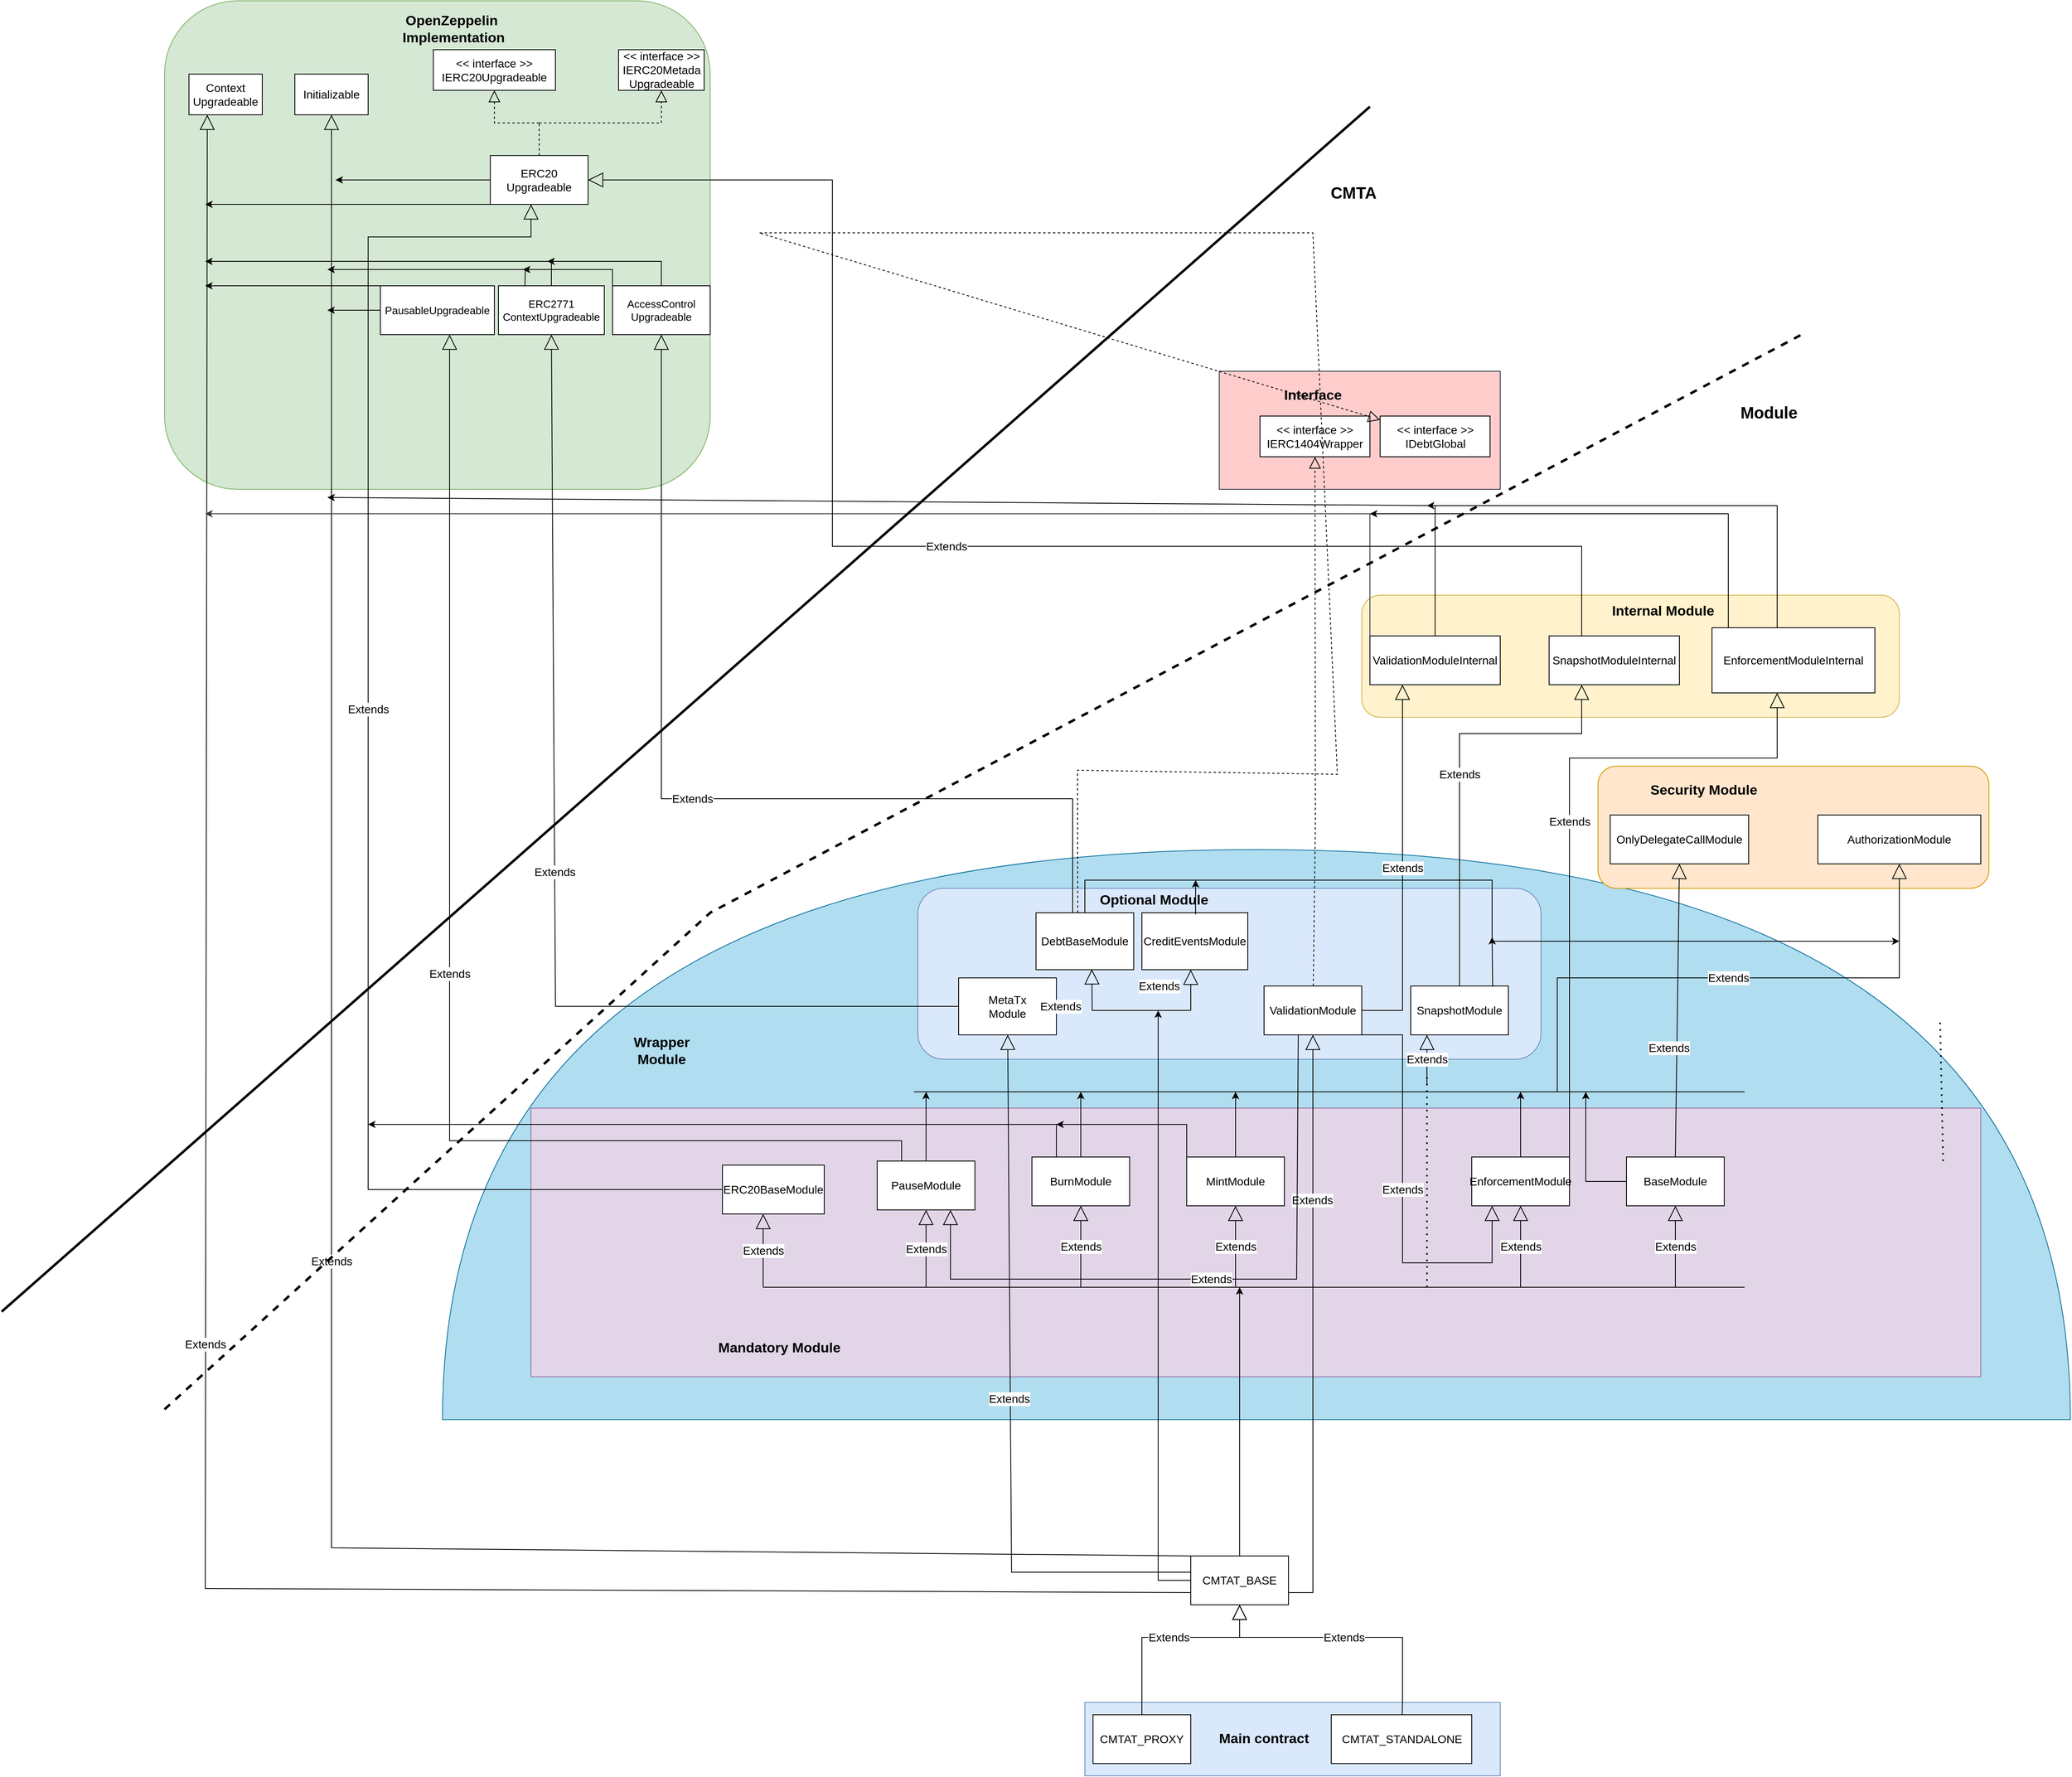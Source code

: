 <mxfile version="20.6.2" type="device"><diagram id="oAjNNHCSHPXbBcMJOCez" name="Architecture"><mxGraphModel dx="2031" dy="1513" grid="1" gridSize="10" guides="1" tooltips="1" connect="1" arrows="1" fold="1" page="1" pageScale="1" pageWidth="1100" pageHeight="850" background="#FFFFFF" math="0" shadow="0"><root><mxCell id="0"/><mxCell id="1" parent="0"/><mxCell id="ZY6H9djLRfXlNV0i17z7-17" value="" style="rounded=0;whiteSpace=wrap;html=1;fillColor=#ffcccc;strokeColor=#36393d;fontSize=14;" parent="1" vertex="1"><mxGeometry x="795" y="25" width="345" height="145" as="geometry"/></mxCell><mxCell id="ZY6H9djLRfXlNV0i17z7-16" value="" style="shape=or;whiteSpace=wrap;html=1;rotation=-90;fillColor=#b1ddf0;strokeColor=#10739e;fontSize=14;" parent="1" vertex="1"><mxGeometry x="490.63" y="-36.87" width="700" height="1998.75" as="geometry"/></mxCell><mxCell id="ZY6H9djLRfXlNV0i17z7-10" value="" style="rounded=1;whiteSpace=wrap;html=1;fillColor=#dae8fc;strokeColor=#6c8ebf;fontSize=14;" parent="1" vertex="1"><mxGeometry x="425" y="660" width="765" height="210" as="geometry"/></mxCell><mxCell id="jnr7dqyDoXrpv24DwmiY-5" value="" style="rounded=1;whiteSpace=wrap;html=1;fillColor=#ffe6cc;strokeColor=#d79b00;fontSize=14;" parent="1" vertex="1"><mxGeometry x="1260" y="510" width="480" height="150" as="geometry"/></mxCell><mxCell id="K3fvaay8qHjt6Y1vxrPP-103" value="" style="rounded=0;whiteSpace=wrap;html=1;fillColor=#e1d5e7;strokeColor=#9673a6;fontSize=14;" parent="1" vertex="1"><mxGeometry x="-50" y="930" width="1780" height="330" as="geometry"/></mxCell><mxCell id="K3fvaay8qHjt6Y1vxrPP-90" value="" style="rounded=0;whiteSpace=wrap;html=1;fillColor=#dae8fc;strokeColor=#6c8ebf;fontSize=14;" parent="1" vertex="1"><mxGeometry x="630" y="1660" width="510" height="90" as="geometry"/></mxCell><mxCell id="K3fvaay8qHjt6Y1vxrPP-56" value="" style="rounded=1;whiteSpace=wrap;html=1;fillColor=#fff2cc;strokeColor=#d6b656;fontSize=14;" parent="1" vertex="1"><mxGeometry x="970" y="300" width="660" height="150" as="geometry"/></mxCell><mxCell id="K3fvaay8qHjt6Y1vxrPP-1" value="" style="rounded=1;whiteSpace=wrap;html=1;fillColor=#d5e8d4;strokeColor=#82b366;fontSize=14;" parent="1" vertex="1"><mxGeometry x="-500" y="-430" width="670" height="600" as="geometry"/></mxCell><mxCell id="K3fvaay8qHjt6Y1vxrPP-2" value="Context&lt;br style=&quot;font-size: 14px;&quot;&gt;Upgradeable" style="rounded=0;whiteSpace=wrap;html=1;fontSize=14;" parent="1" vertex="1"><mxGeometry x="-470" y="-340" width="90" height="50" as="geometry"/></mxCell><mxCell id="K3fvaay8qHjt6Y1vxrPP-5" value="&amp;lt;&amp;lt; interface &amp;gt;&amp;gt;&lt;br style=&quot;font-size: 14px;&quot;&gt;IERC20Upgradeable" style="rounded=0;whiteSpace=wrap;html=1;fontSize=14;" parent="1" vertex="1"><mxGeometry x="-170" y="-370" width="150" height="50" as="geometry"/></mxCell><mxCell id="K3fvaay8qHjt6Y1vxrPP-6" value="&amp;lt;&amp;lt; interface &amp;gt;&amp;gt;&lt;br style=&quot;font-size: 14px;&quot;&gt;IERC20Metada&lt;br style=&quot;font-size: 14px;&quot;&gt;Upgradeable" style="rounded=0;whiteSpace=wrap;html=1;fontSize=14;" parent="1" vertex="1"><mxGeometry x="57.5" y="-370" width="105" height="50" as="geometry"/></mxCell><mxCell id="K3fvaay8qHjt6Y1vxrPP-7" value="ERC20&lt;br style=&quot;font-size: 14px;&quot;&gt;Upgradeable" style="rounded=0;whiteSpace=wrap;html=1;fontSize=14;" parent="1" vertex="1"><mxGeometry x="-100" y="-240" width="120" height="60" as="geometry"/></mxCell><mxCell id="K3fvaay8qHjt6Y1vxrPP-9" value="ERC2771&lt;br style=&quot;font-size: 13px;&quot;&gt;ContextUpgradeable" style="rounded=0;whiteSpace=wrap;html=1;fontSize=13;" parent="1" vertex="1"><mxGeometry x="-90" y="-80" width="130" height="60" as="geometry"/></mxCell><mxCell id="K3fvaay8qHjt6Y1vxrPP-10" value="AccessControl&lt;br style=&quot;font-size: 13px;&quot;&gt;Upgradeable" style="rounded=0;whiteSpace=wrap;html=1;fontSize=13;" parent="1" vertex="1"><mxGeometry x="50" y="-80" width="120" height="60" as="geometry"/></mxCell><mxCell id="K3fvaay8qHjt6Y1vxrPP-11" value="PausableUpgradeable" style="rounded=0;whiteSpace=wrap;html=1;fontSize=13;" parent="1" vertex="1"><mxGeometry x="-235" y="-80" width="140" height="60" as="geometry"/></mxCell><mxCell id="K3fvaay8qHjt6Y1vxrPP-12" value="PauseModule" style="rounded=0;whiteSpace=wrap;html=1;fontSize=14;" parent="1" vertex="1"><mxGeometry x="375" y="995" width="120" height="60" as="geometry"/></mxCell><mxCell id="K3fvaay8qHjt6Y1vxrPP-13" value="MetaTx&lt;br style=&quot;font-size: 14px;&quot;&gt;Module" style="rounded=0;whiteSpace=wrap;html=1;fontSize=14;" parent="1" vertex="1"><mxGeometry x="475" y="770" width="120" height="70" as="geometry"/></mxCell><mxCell id="K3fvaay8qHjt6Y1vxrPP-14" value="AuthorizationModule" style="rounded=0;whiteSpace=wrap;html=1;fontSize=14;" parent="1" vertex="1"><mxGeometry x="1530" y="570" width="200" height="60" as="geometry"/></mxCell><mxCell id="K3fvaay8qHjt6Y1vxrPP-15" value="MintModule" style="rounded=0;whiteSpace=wrap;html=1;fontSize=14;" parent="1" vertex="1"><mxGeometry x="755" y="990" width="120" height="60" as="geometry"/></mxCell><mxCell id="K3fvaay8qHjt6Y1vxrPP-16" value="BurnModule" style="rounded=0;whiteSpace=wrap;html=1;fontSize=14;" parent="1" vertex="1"><mxGeometry x="565" y="990" width="120" height="60" as="geometry"/></mxCell><mxCell id="K3fvaay8qHjt6Y1vxrPP-19" value="EnforcementModuleInternal" style="rounded=0;whiteSpace=wrap;html=1;fontSize=14;" parent="1" vertex="1"><mxGeometry x="1400" y="340" width="200" height="80" as="geometry"/></mxCell><mxCell id="K3fvaay8qHjt6Y1vxrPP-20" value="ValidationModuleInternal" style="rounded=0;whiteSpace=wrap;html=1;fontSize=14;" parent="1" vertex="1"><mxGeometry x="980" y="350" width="160" height="60" as="geometry"/></mxCell><mxCell id="K3fvaay8qHjt6Y1vxrPP-21" value="BaseModule" style="rounded=0;whiteSpace=wrap;html=1;fontSize=14;" parent="1" vertex="1"><mxGeometry x="1295" y="990" width="120" height="60" as="geometry"/></mxCell><mxCell id="K3fvaay8qHjt6Y1vxrPP-22" value="Extends" style="endArrow=block;endSize=16;endFill=0;html=1;rounded=0;entryX=0.5;entryY=1;entryDx=0;entryDy=0;exitX=0.5;exitY=0;exitDx=0;exitDy=0;fontSize=14;" parent="1" target="K3fvaay8qHjt6Y1vxrPP-10" edge="1"><mxGeometry width="160" relative="1" as="geometry"><mxPoint x="615" y="690" as="sourcePoint"/><mxPoint x="330" y="420" as="targetPoint"/><Array as="points"><mxPoint x="615" y="550"/><mxPoint x="110" y="550"/></Array></mxGeometry></mxCell><mxCell id="K3fvaay8qHjt6Y1vxrPP-33" value="CMTAT_BASE" style="rounded=0;whiteSpace=wrap;html=1;fontSize=14;" parent="1" vertex="1"><mxGeometry x="760" y="1480" width="120" height="60" as="geometry"/></mxCell><mxCell id="K3fvaay8qHjt6Y1vxrPP-37" value="SnapshotModuleInternal" style="rounded=0;whiteSpace=wrap;html=1;fontSize=14;" parent="1" vertex="1"><mxGeometry x="1200" y="350" width="160" height="60" as="geometry"/></mxCell><mxCell id="K3fvaay8qHjt6Y1vxrPP-42" value="ValidationModule" style="rounded=0;whiteSpace=wrap;html=1;fontSize=14;" parent="1" vertex="1"><mxGeometry x="850" y="780" width="120" height="60" as="geometry"/></mxCell><mxCell id="K3fvaay8qHjt6Y1vxrPP-44" value="EnforcementModule" style="rounded=0;whiteSpace=wrap;html=1;fontSize=14;" parent="1" vertex="1"><mxGeometry x="1105" y="990" width="120" height="60" as="geometry"/></mxCell><mxCell id="K3fvaay8qHjt6Y1vxrPP-49" value="SnapshotModule" style="rounded=0;whiteSpace=wrap;html=1;fontSize=14;" parent="1" vertex="1"><mxGeometry x="1030" y="780" width="120" height="60" as="geometry"/></mxCell><mxCell id="K3fvaay8qHjt6Y1vxrPP-53" value="&lt;b style=&quot;font-size: 17px;&quot;&gt;OpenZeppelin&amp;nbsp;&lt;br style=&quot;font-size: 17px;&quot;&gt;Implementation&lt;/b&gt;" style="text;html=1;strokeColor=none;fillColor=none;align=center;verticalAlign=middle;whiteSpace=wrap;rounded=0;fontSize=17;" parent="1" vertex="1"><mxGeometry x="-330" y="-410" width="370" height="30" as="geometry"/></mxCell><mxCell id="K3fvaay8qHjt6Y1vxrPP-57" value="&lt;b style=&quot;font-size: 17px;&quot;&gt;Internal Module&lt;/b&gt;" style="text;html=1;strokeColor=none;fillColor=none;align=center;verticalAlign=middle;whiteSpace=wrap;rounded=0;fontSize=17;" parent="1" vertex="1"><mxGeometry x="1260" y="305" width="160" height="30" as="geometry"/></mxCell><mxCell id="K3fvaay8qHjt6Y1vxrPP-66" style="edgeStyle=orthogonalEdgeStyle;rounded=0;orthogonalLoop=1;jettySize=auto;html=1;exitX=0.5;exitY=1;exitDx=0;exitDy=0;fontSize=14;" parent="1" edge="1"><mxGeometry relative="1" as="geometry"><mxPoint x="565" y="860" as="sourcePoint"/><mxPoint x="565" y="860" as="targetPoint"/></mxGeometry></mxCell><mxCell id="K3fvaay8qHjt6Y1vxrPP-99" value="Initializable" style="rounded=0;whiteSpace=wrap;html=1;fontSize=14;" parent="1" vertex="1"><mxGeometry x="-340" y="-340" width="90" height="50" as="geometry"/></mxCell><mxCell id="K3fvaay8qHjt6Y1vxrPP-105" value="Wrapper &lt;br style=&quot;font-size: 17px;&quot;&gt;Module" style="text;strokeColor=none;fillColor=none;html=1;fontSize=17;fontStyle=1;verticalAlign=middle;align=center;" parent="1" vertex="1"><mxGeometry x="40" y="840" width="140" height="40" as="geometry"/></mxCell><mxCell id="K3fvaay8qHjt6Y1vxrPP-108" value="Extends" style="endArrow=block;endSize=16;endFill=0;html=1;rounded=0;exitX=0;exitY=0.75;exitDx=0;exitDy=0;entryX=0.25;entryY=1;entryDx=0;entryDy=0;fontSize=14;" parent="1" source="K3fvaay8qHjt6Y1vxrPP-33" target="K3fvaay8qHjt6Y1vxrPP-2" edge="1"><mxGeometry width="160" relative="1" as="geometry"><mxPoint x="740" y="1520" as="sourcePoint"/><mxPoint x="-440" y="-270" as="targetPoint"/><Array as="points"><mxPoint x="-450" y="1520"/></Array></mxGeometry></mxCell><mxCell id="K3fvaay8qHjt6Y1vxrPP-109" value="Extends" style="endArrow=block;endSize=16;endFill=0;html=1;rounded=0;entryX=0.5;entryY=1;entryDx=0;entryDy=0;exitX=0;exitY=0;exitDx=0;exitDy=0;fontSize=14;" parent="1" source="K3fvaay8qHjt6Y1vxrPP-33" target="K3fvaay8qHjt6Y1vxrPP-99" edge="1"><mxGeometry width="160" relative="1" as="geometry"><mxPoint x="670" y="1330" as="sourcePoint"/><mxPoint x="-130" y="170" as="targetPoint"/><Array as="points"><mxPoint x="-295" y="1470"/></Array></mxGeometry></mxCell><mxCell id="K3fvaay8qHjt6Y1vxrPP-114" value="" style="endArrow=classic;html=1;rounded=0;fontSize=14;" parent="1" edge="1"><mxGeometry width="50" height="50" relative="1" as="geometry"><mxPoint x="1480" y="340" as="sourcePoint"/><mxPoint x="1050" y="190" as="targetPoint"/><Array as="points"><mxPoint x="1480" y="190"/></Array></mxGeometry></mxCell><mxCell id="K3fvaay8qHjt6Y1vxrPP-119" value="" style="endArrow=classic;html=1;rounded=0;fontSize=14;exitX=0.5;exitY=0;exitDx=0;exitDy=0;" parent="1" source="K3fvaay8qHjt6Y1vxrPP-20" edge="1"><mxGeometry width="50" height="50" relative="1" as="geometry"><mxPoint x="640" y="180" as="sourcePoint"/><mxPoint x="-300" y="180" as="targetPoint"/><Array as="points"><mxPoint x="1060" y="190"/></Array></mxGeometry></mxCell><mxCell id="K3fvaay8qHjt6Y1vxrPP-121" value="&amp;lt;&amp;lt; interface &amp;gt;&amp;gt;&lt;br style=&quot;font-size: 14px;&quot;&gt;IERC1404Wrapper" style="rounded=0;whiteSpace=wrap;html=1;fontSize=14;" parent="1" vertex="1"><mxGeometry x="845" y="80" width="135" height="50" as="geometry"/></mxCell><mxCell id="K3fvaay8qHjt6Y1vxrPP-127" value="" style="endArrow=none;dashed=1;html=1;rounded=0;fontSize=14;exitX=0.5;exitY=0;exitDx=0;exitDy=0;" parent="1" source="K3fvaay8qHjt6Y1vxrPP-7" edge="1"><mxGeometry width="50" height="50" relative="1" as="geometry"><mxPoint x="40" y="-210" as="sourcePoint"/><mxPoint x="-40" y="-280" as="targetPoint"/><Array as="points"/></mxGeometry></mxCell><mxCell id="K3fvaay8qHjt6Y1vxrPP-128" value="" style="endArrow=block;dashed=1;endFill=0;endSize=12;html=1;rounded=0;fontSize=14;entryX=0.5;entryY=1;entryDx=0;entryDy=0;" parent="1" target="K3fvaay8qHjt6Y1vxrPP-6" edge="1"><mxGeometry width="160" relative="1" as="geometry"><mxPoint x="-40" y="-280" as="sourcePoint"/><mxPoint x="170" y="-260" as="targetPoint"/><Array as="points"><mxPoint x="110" y="-280"/></Array></mxGeometry></mxCell><mxCell id="K3fvaay8qHjt6Y1vxrPP-129" value="" style="endArrow=block;dashed=1;endFill=0;endSize=12;html=1;rounded=0;fontSize=14;entryX=0.5;entryY=1;entryDx=0;entryDy=0;" parent="1" target="K3fvaay8qHjt6Y1vxrPP-5" edge="1"><mxGeometry width="160" relative="1" as="geometry"><mxPoint x="-40" y="-280" as="sourcePoint"/><mxPoint x="-100" y="-310" as="targetPoint"/><Array as="points"><mxPoint x="-95" y="-280"/></Array></mxGeometry></mxCell><mxCell id="K3fvaay8qHjt6Y1vxrPP-130" value="" style="endArrow=block;dashed=1;endFill=0;endSize=12;html=1;rounded=0;fontSize=14;startArrow=none;entryX=0.5;entryY=1;entryDx=0;entryDy=0;" parent="1" source="K3fvaay8qHjt6Y1vxrPP-42" target="K3fvaay8qHjt6Y1vxrPP-121" edge="1"><mxGeometry width="160" relative="1" as="geometry"><mxPoint x="1730.613" y="167.823" as="sourcePoint"/><mxPoint x="1720" y="730" as="targetPoint"/><Array as="points"><mxPoint x="913" y="580"/></Array></mxGeometry></mxCell><mxCell id="K3fvaay8qHjt6Y1vxrPP-131" value="" style="endArrow=classic;html=1;rounded=0;fontSize=14;exitX=0;exitY=0;exitDx=0;exitDy=0;fillColor=#eeeeee;strokeColor=#36393d;" parent="1" source="K3fvaay8qHjt6Y1vxrPP-20" edge="1"><mxGeometry width="50" height="50" relative="1" as="geometry"><mxPoint x="1070" y="360" as="sourcePoint"/><mxPoint x="-450" y="200" as="targetPoint"/><Array as="points"><mxPoint x="980" y="200"/></Array></mxGeometry></mxCell><mxCell id="K3fvaay8qHjt6Y1vxrPP-133" value="" style="endArrow=classic;html=1;rounded=0;fontSize=14;" parent="1" edge="1"><mxGeometry width="50" height="50" relative="1" as="geometry"><mxPoint x="1420" y="340" as="sourcePoint"/><mxPoint x="980" y="200" as="targetPoint"/><Array as="points"><mxPoint x="1420" y="280"/><mxPoint x="1420" y="200"/></Array></mxGeometry></mxCell><mxCell id="jnr7dqyDoXrpv24DwmiY-1" value="ERC20BaseModule" style="rounded=0;whiteSpace=wrap;html=1;fontSize=14;" parent="1" vertex="1"><mxGeometry x="185" y="1000" width="125" height="60" as="geometry"/></mxCell><mxCell id="jnr7dqyDoXrpv24DwmiY-6" value="&lt;b style=&quot;font-size: 17px;&quot;&gt;Security Module&lt;/b&gt;" style="text;html=1;strokeColor=none;fillColor=none;align=center;verticalAlign=middle;whiteSpace=wrap;rounded=0;fontSize=17;" parent="1" vertex="1"><mxGeometry x="1310" y="525" width="160" height="30" as="geometry"/></mxCell><mxCell id="jnr7dqyDoXrpv24DwmiY-7" value="OnlyDelegateCallModule" style="rounded=0;whiteSpace=wrap;html=1;fontSize=14;" parent="1" vertex="1"><mxGeometry x="1275" y="570" width="170" height="60" as="geometry"/></mxCell><mxCell id="F2aemvWkmD0VyTByi4Y_-4" value="Extends" style="endArrow=block;endSize=16;endFill=0;html=1;rounded=0;fontSize=14;" parent="1" edge="1"><mxGeometry width="160" relative="1" as="geometry"><mxPoint x="235" y="1150" as="sourcePoint"/><mxPoint x="235" y="1060" as="targetPoint"/><Array as="points"/></mxGeometry></mxCell><mxCell id="F2aemvWkmD0VyTByi4Y_-5" value="Extends" style="endArrow=block;endSize=16;endFill=0;html=1;rounded=0;entryX=0.5;entryY=1;entryDx=0;entryDy=0;fontSize=14;" parent="1" target="K3fvaay8qHjt6Y1vxrPP-12" edge="1"><mxGeometry width="160" relative="1" as="geometry"><mxPoint x="435" y="1150" as="sourcePoint"/><mxPoint x="245" y="1070" as="targetPoint"/><Array as="points"/></mxGeometry></mxCell><mxCell id="F2aemvWkmD0VyTByi4Y_-6" value="Extends" style="endArrow=block;endSize=16;endFill=0;html=1;rounded=0;entryX=0.5;entryY=1;entryDx=0;entryDy=0;fontSize=14;" parent="1" target="K3fvaay8qHjt6Y1vxrPP-16" edge="1"><mxGeometry width="160" relative="1" as="geometry"><mxPoint x="625" y="1150" as="sourcePoint"/><mxPoint x="445" y="1065" as="targetPoint"/><Array as="points"/></mxGeometry></mxCell><mxCell id="F2aemvWkmD0VyTByi4Y_-7" value="Extends" style="endArrow=block;endSize=16;endFill=0;html=1;rounded=0;entryX=0.5;entryY=1;entryDx=0;entryDy=0;fontSize=14;" parent="1" target="K3fvaay8qHjt6Y1vxrPP-15" edge="1"><mxGeometry width="160" relative="1" as="geometry"><mxPoint x="815" y="1150" as="sourcePoint"/><mxPoint x="635" y="1060" as="targetPoint"/><Array as="points"/></mxGeometry></mxCell><mxCell id="F2aemvWkmD0VyTByi4Y_-9" value="Extends" style="endArrow=block;endSize=16;endFill=0;html=1;rounded=0;entryX=0.5;entryY=1;entryDx=0;entryDy=0;fontSize=14;" parent="1" target="K3fvaay8qHjt6Y1vxrPP-44" edge="1"><mxGeometry width="160" relative="1" as="geometry"><mxPoint x="1165" y="1150" as="sourcePoint"/><mxPoint x="1005" y="1060" as="targetPoint"/><Array as="points"/></mxGeometry></mxCell><mxCell id="F2aemvWkmD0VyTByi4Y_-10" value="Extends" style="endArrow=block;endSize=16;endFill=0;html=1;rounded=0;entryX=0.5;entryY=1;entryDx=0;entryDy=0;fontSize=14;" parent="1" target="K3fvaay8qHjt6Y1vxrPP-21" edge="1"><mxGeometry width="160" relative="1" as="geometry"><mxPoint x="1355" y="1150" as="sourcePoint"/><mxPoint x="1175" y="1060" as="targetPoint"/><Array as="points"/></mxGeometry></mxCell><mxCell id="F2aemvWkmD0VyTByi4Y_-11" value="" style="endArrow=none;html=1;fontFamily=Helvetica;fontSize=14;fontColor=default;align=center;strokeColor=default;" parent="1" edge="1"><mxGeometry width="50" height="50" relative="1" as="geometry"><mxPoint x="235" y="1150" as="sourcePoint"/><mxPoint x="1440" y="1150" as="targetPoint"/></mxGeometry></mxCell><mxCell id="F2aemvWkmD0VyTByi4Y_-12" value="" style="endArrow=classic;html=1;rounded=0;exitX=0.5;exitY=0;exitDx=0;exitDy=0;fontSize=14;" parent="1" source="K3fvaay8qHjt6Y1vxrPP-33" edge="1"><mxGeometry width="50" height="50" relative="1" as="geometry"><mxPoint x="800" y="1020" as="sourcePoint"/><mxPoint x="820" y="1150" as="targetPoint"/></mxGeometry></mxCell><mxCell id="F2aemvWkmD0VyTByi4Y_-13" value="Extends" style="endArrow=block;endSize=16;endFill=0;html=1;rounded=0;entryX=0.5;entryY=1;entryDx=0;entryDy=0;fontSize=14;" parent="1" target="K3fvaay8qHjt6Y1vxrPP-14" edge="1"><mxGeometry width="160" relative="1" as="geometry"><mxPoint x="1210" y="910" as="sourcePoint"/><mxPoint x="215" y="1050" as="targetPoint"/><Array as="points"><mxPoint x="1210" y="770"/><mxPoint x="1630" y="770"/></Array></mxGeometry></mxCell><mxCell id="F2aemvWkmD0VyTByi4Y_-14" value="" style="endArrow=none;html=1;rounded=0;fontSize=14;" parent="1" edge="1"><mxGeometry width="50" height="50" relative="1" as="geometry"><mxPoint x="420" y="910" as="sourcePoint"/><mxPoint x="1440" y="910" as="targetPoint"/></mxGeometry></mxCell><mxCell id="F2aemvWkmD0VyTByi4Y_-16" value="" style="endArrow=classic;html=1;rounded=0;exitX=0.5;exitY=0;exitDx=0;exitDy=0;fontSize=14;" parent="1" source="K3fvaay8qHjt6Y1vxrPP-12" edge="1"><mxGeometry width="50" height="50" relative="1" as="geometry"><mxPoint x="245" y="1010" as="sourcePoint"/><mxPoint x="435" y="910" as="targetPoint"/></mxGeometry></mxCell><mxCell id="F2aemvWkmD0VyTByi4Y_-17" value="" style="endArrow=classic;html=1;rounded=0;exitX=0.5;exitY=0;exitDx=0;exitDy=0;fontSize=14;" parent="1" source="K3fvaay8qHjt6Y1vxrPP-16" edge="1"><mxGeometry width="50" height="50" relative="1" as="geometry"><mxPoint x="255" y="1020" as="sourcePoint"/><mxPoint x="625" y="910" as="targetPoint"/></mxGeometry></mxCell><mxCell id="F2aemvWkmD0VyTByi4Y_-18" value="" style="endArrow=classic;html=1;rounded=0;exitX=0.5;exitY=0;exitDx=0;exitDy=0;fontSize=14;" parent="1" source="K3fvaay8qHjt6Y1vxrPP-15" edge="1"><mxGeometry width="50" height="50" relative="1" as="geometry"><mxPoint x="265" y="1030" as="sourcePoint"/><mxPoint x="815" y="910" as="targetPoint"/></mxGeometry></mxCell><mxCell id="F2aemvWkmD0VyTByi4Y_-19" value="" style="endArrow=classic;html=1;rounded=0;exitX=0.839;exitY=0.013;exitDx=0;exitDy=0;fontSize=14;exitPerimeter=0;" parent="1" source="K3fvaay8qHjt6Y1vxrPP-49" edge="1"><mxGeometry width="50" height="50" relative="1" as="geometry"><mxPoint x="825" y="1000" as="sourcePoint"/><mxPoint x="1130" y="720" as="targetPoint"/></mxGeometry></mxCell><mxCell id="F2aemvWkmD0VyTByi4Y_-20" value="" style="endArrow=classic;html=1;rounded=0;exitX=0.5;exitY=0;exitDx=0;exitDy=0;fontSize=14;" parent="1" source="K3fvaay8qHjt6Y1vxrPP-44" edge="1"><mxGeometry width="50" height="50" relative="1" as="geometry"><mxPoint x="825" y="1000" as="sourcePoint"/><mxPoint x="1165" y="910" as="targetPoint"/></mxGeometry></mxCell><mxCell id="F2aemvWkmD0VyTByi4Y_-21" value="" style="endArrow=classic;html=1;rounded=0;exitX=0;exitY=0.5;exitDx=0;exitDy=0;fontSize=14;" parent="1" source="K3fvaay8qHjt6Y1vxrPP-21" edge="1"><mxGeometry width="50" height="50" relative="1" as="geometry"><mxPoint x="835" y="1010" as="sourcePoint"/><mxPoint x="1245" y="910" as="targetPoint"/><Array as="points"><mxPoint x="1245" y="1020"/></Array></mxGeometry></mxCell><mxCell id="F2aemvWkmD0VyTByi4Y_-23" value="Extends" style="endArrow=block;endSize=16;endFill=0;html=1;rounded=0;startArrow=none;fontSize=14;" parent="1" target="K3fvaay8qHjt6Y1vxrPP-13" edge="1"><mxGeometry x="-0.018" width="160" relative="1" as="geometry"><mxPoint x="760" y="1500" as="sourcePoint"/><mxPoint x="555" y="860" as="targetPoint"/><Array as="points"><mxPoint x="540" y="1500"/></Array><mxPoint x="-1" y="-1" as="offset"/></mxGeometry></mxCell><mxCell id="F2aemvWkmD0VyTByi4Y_-24" value="Extends" style="endArrow=block;endSize=16;endFill=0;html=1;rounded=0;entryX=0.5;entryY=1;entryDx=0;entryDy=0;fontSize=14;" parent="1" target="K3fvaay8qHjt6Y1vxrPP-42" edge="1"><mxGeometry x="-0.018" width="160" relative="1" as="geometry"><mxPoint x="910" y="1240" as="sourcePoint"/><mxPoint x="895" y="860" as="targetPoint"/><Array as="points"><mxPoint x="910" y="1240"/></Array><mxPoint x="-1" y="-1" as="offset"/></mxGeometry></mxCell><mxCell id="F2aemvWkmD0VyTByi4Y_-25" value="Extends" style="endArrow=block;endSize=16;endFill=0;html=1;rounded=0;exitX=0.5;exitY=0;exitDx=0;exitDy=0;fontSize=14;entryX=0.5;entryY=1;entryDx=0;entryDy=0;" parent="1" source="K3fvaay8qHjt6Y1vxrPP-21" target="jnr7dqyDoXrpv24DwmiY-7" edge="1"><mxGeometry x="-0.25" y="10" width="160" relative="1" as="geometry"><mxPoint x="245" y="1160" as="sourcePoint"/><mxPoint x="1355" y="700" as="targetPoint"/><Array as="points"/><mxPoint y="1" as="offset"/></mxGeometry></mxCell><mxCell id="F2aemvWkmD0VyTByi4Y_-28" value="Extends" style="endArrow=block;endSize=16;endFill=0;html=1;rounded=0;entryX=0.5;entryY=1;entryDx=0;entryDy=0;exitX=0;exitY=0.5;exitDx=0;exitDy=0;fontSize=14;" parent="1" source="K3fvaay8qHjt6Y1vxrPP-13" target="K3fvaay8qHjt6Y1vxrPP-9" edge="1"><mxGeometry width="160" relative="1" as="geometry"><mxPoint x="480" y="805" as="sourcePoint"/><mxPoint x="250" y="880" as="targetPoint"/><Array as="points"><mxPoint x="220" y="805"/><mxPoint x="-20" y="805"/></Array></mxGeometry></mxCell><mxCell id="F2aemvWkmD0VyTByi4Y_-29" value="Extends" style="endArrow=block;endSize=16;endFill=0;html=1;rounded=0;exitX=0.25;exitY=0;exitDx=0;exitDy=0;fontSize=14;" parent="1" source="K3fvaay8qHjt6Y1vxrPP-12" edge="1"><mxGeometry width="160" relative="1" as="geometry"><mxPoint x="400" y="990" as="sourcePoint"/><mxPoint x="-150" y="-20" as="targetPoint"/><Array as="points"><mxPoint x="405" y="970"/><mxPoint x="320" y="970"/><mxPoint x="-150" y="970"/></Array></mxGeometry></mxCell><mxCell id="F2aemvWkmD0VyTByi4Y_-31" value="Extends" style="endArrow=block;endSize=16;endFill=0;html=1;rounded=0;exitX=0;exitY=0.5;exitDx=0;exitDy=0;fontSize=14;" parent="1" source="jnr7dqyDoXrpv24DwmiY-1" edge="1"><mxGeometry x="0.111" width="160" relative="1" as="geometry"><mxPoint x="250" y="970" as="sourcePoint"/><mxPoint x="-50" y="-180" as="targetPoint"/><Array as="points"><mxPoint x="-250" y="1030"/><mxPoint x="-250" y="-140"/><mxPoint x="-50" y="-140"/></Array><mxPoint as="offset"/></mxGeometry></mxCell><mxCell id="F2aemvWkmD0VyTByi4Y_-33" value="" style="endArrow=classic;html=1;rounded=0;exitX=0.25;exitY=0;exitDx=0;exitDy=0;fontSize=14;" parent="1" source="K3fvaay8qHjt6Y1vxrPP-16" edge="1"><mxGeometry width="50" height="50" relative="1" as="geometry"><mxPoint x="595" y="970" as="sourcePoint"/><mxPoint x="-250" y="950" as="targetPoint"/><Array as="points"><mxPoint x="595" y="950"/><mxPoint x="305" y="950"/></Array></mxGeometry></mxCell><mxCell id="F2aemvWkmD0VyTByi4Y_-34" value="" style="endArrow=classic;html=1;rounded=0;exitX=0;exitY=0;exitDx=0;exitDy=0;fontSize=14;" parent="1" source="K3fvaay8qHjt6Y1vxrPP-15" edge="1"><mxGeometry width="50" height="50" relative="1" as="geometry"><mxPoint x="715" y="990" as="sourcePoint"/><mxPoint x="595" y="950" as="targetPoint"/><Array as="points"><mxPoint x="755" y="950"/></Array></mxGeometry></mxCell><mxCell id="ZY6H9djLRfXlNV0i17z7-2" value="Extends" style="endArrow=block;endSize=16;endFill=0;html=1;rounded=0;exitX=1;exitY=0;exitDx=0;exitDy=0;fontSize=14;" parent="1" source="K3fvaay8qHjt6Y1vxrPP-44" edge="1"><mxGeometry width="160" relative="1" as="geometry"><mxPoint x="1120" y="810" as="sourcePoint"/><mxPoint x="1480" y="420" as="targetPoint"/><Array as="points"><mxPoint x="1225" y="500"/><mxPoint x="1480" y="500"/><mxPoint x="1480" y="480"/></Array></mxGeometry></mxCell><mxCell id="ZY6H9djLRfXlNV0i17z7-3" value="Extends" style="endArrow=block;endSize=16;endFill=0;html=1;rounded=0;exitX=0.5;exitY=0;exitDx=0;exitDy=0;entryX=0.25;entryY=1;entryDx=0;entryDy=0;fontSize=14;" parent="1" source="K3fvaay8qHjt6Y1vxrPP-49" target="K3fvaay8qHjt6Y1vxrPP-37" edge="1"><mxGeometry width="160" relative="1" as="geometry"><mxPoint x="1130" y="800" as="sourcePoint"/><mxPoint x="1490" y="430" as="targetPoint"/><Array as="points"><mxPoint x="1090" y="470"/><mxPoint x="1240" y="470"/></Array></mxGeometry></mxCell><mxCell id="ZY6H9djLRfXlNV0i17z7-4" value="Extends" style="endArrow=block;endSize=16;endFill=0;html=1;rounded=0;entryX=0.25;entryY=1;entryDx=0;entryDy=0;exitX=1;exitY=0.5;exitDx=0;exitDy=0;fontSize=14;" parent="1" source="K3fvaay8qHjt6Y1vxrPP-42" target="K3fvaay8qHjt6Y1vxrPP-20" edge="1"><mxGeometry width="160" relative="1" as="geometry"><mxPoint x="450" y="970" as="sourcePoint"/><mxPoint x="1040" y="410" as="targetPoint"/><Array as="points"><mxPoint x="1020" y="810"/><mxPoint x="1020" y="610"/></Array></mxGeometry></mxCell><mxCell id="ZY6H9djLRfXlNV0i17z7-5" value="Extends" style="endArrow=block;endSize=16;endFill=0;html=1;rounded=0;entryX=1;entryY=0.5;entryDx=0;entryDy=0;fontSize=14;" parent="1" target="K3fvaay8qHjt6Y1vxrPP-7" edge="1"><mxGeometry width="160" relative="1" as="geometry"><mxPoint x="1240" y="350" as="sourcePoint"/><mxPoint x="250" y="880" as="targetPoint"/><Array as="points"><mxPoint x="1240" y="240"/><mxPoint x="320" y="240"/><mxPoint x="320" y="-210"/></Array></mxGeometry></mxCell><mxCell id="ZY6H9djLRfXlNV0i17z7-11" value="&lt;b style=&quot;font-size: 17px;&quot;&gt;Optional Module&lt;/b&gt;" style="text;html=1;strokeColor=none;fillColor=none;align=center;verticalAlign=middle;whiteSpace=wrap;rounded=0;fontSize=17;" parent="1" vertex="1"><mxGeometry x="635" y="660" width="160" height="30" as="geometry"/></mxCell><mxCell id="ZY6H9djLRfXlNV0i17z7-12" value="&lt;b style=&quot;font-size: 17px;&quot;&gt;Mandatory Module&lt;/b&gt;" style="text;html=1;strokeColor=none;fillColor=none;align=center;verticalAlign=middle;whiteSpace=wrap;rounded=0;fontSize=17;" parent="1" vertex="1"><mxGeometry x="145" y="1210" width="220" height="30" as="geometry"/></mxCell><mxCell id="ZY6H9djLRfXlNV0i17z7-18" value="&lt;b style=&quot;font-size: 17px;&quot;&gt;Interface&lt;/b&gt;" style="text;html=1;strokeColor=none;fillColor=none;align=center;verticalAlign=middle;whiteSpace=wrap;rounded=0;fontSize=17;" parent="1" vertex="1"><mxGeometry x="830" y="40" width="160" height="30" as="geometry"/></mxCell><mxCell id="ZY6H9djLRfXlNV0i17z7-20" value="" style="endArrow=none;endSize=16;endFill=0;html=1;rounded=0;startArrow=none;entryX=1;entryY=0.75;entryDx=0;entryDy=0;fontSize=14;" parent="1" target="K3fvaay8qHjt6Y1vxrPP-33" edge="1"><mxGeometry x="-0.018" width="160" relative="1" as="geometry"><mxPoint x="910" y="1240" as="sourcePoint"/><mxPoint x="910" y="1510" as="targetPoint"/><Array as="points"><mxPoint x="910" y="1525"/></Array><mxPoint x="-1" y="-1" as="offset"/></mxGeometry></mxCell><mxCell id="ZY6H9djLRfXlNV0i17z7-33" value="" style="endArrow=none;html=1;rounded=0;strokeWidth=3;fontSize=14;" parent="1" edge="1"><mxGeometry width="50" height="50" relative="1" as="geometry"><mxPoint x="-700" y="1180" as="sourcePoint"/><mxPoint x="980" y="-300" as="targetPoint"/></mxGeometry></mxCell><mxCell id="ZY6H9djLRfXlNV0i17z7-34" value="&lt;b style=&quot;font-size: 20px;&quot;&gt;CMTA&lt;/b&gt;" style="text;html=1;strokeColor=none;fillColor=none;align=center;verticalAlign=middle;whiteSpace=wrap;rounded=0;fontSize=20;" parent="1" vertex="1"><mxGeometry x="880" y="-210" width="160" height="30" as="geometry"/></mxCell><mxCell id="ZY6H9djLRfXlNV0i17z7-35" value="" style="endArrow=none;html=1;rounded=0;strokeWidth=3;strokeColor=default;dashed=1;fontSize=14;" parent="1" edge="1"><mxGeometry width="50" height="50" relative="1" as="geometry"><mxPoint x="-500" y="1300" as="sourcePoint"/><mxPoint x="1510" y="-20" as="targetPoint"/><Array as="points"><mxPoint x="170" y="690"/></Array></mxGeometry></mxCell><mxCell id="ZY6H9djLRfXlNV0i17z7-36" value="&lt;b style=&quot;font-size: 20px;&quot;&gt;Module&lt;/b&gt;" style="text;html=1;strokeColor=none;fillColor=none;align=center;verticalAlign=middle;whiteSpace=wrap;rounded=0;fontSize=20;" parent="1" vertex="1"><mxGeometry x="1390" y="60" width="160" height="30" as="geometry"/></mxCell><mxCell id="ZY6H9djLRfXlNV0i17z7-37" value="&lt;b style=&quot;font-size: 17px;&quot;&gt;Main contract&lt;/b&gt;" style="text;html=1;strokeColor=none;fillColor=none;align=center;verticalAlign=middle;whiteSpace=wrap;rounded=0;fontSize=17;" parent="1" vertex="1"><mxGeometry x="770" y="1690" width="160" height="30" as="geometry"/></mxCell><mxCell id="ZY6H9djLRfXlNV0i17z7-38" value="Extends" style="endArrow=block;endSize=16;endFill=0;html=1;rounded=0;entryX=0.75;entryY=1;entryDx=0;entryDy=0;exitX=0.35;exitY=0.994;exitDx=0;exitDy=0;exitPerimeter=0;fontSize=14;" parent="1" source="K3fvaay8qHjt6Y1vxrPP-42" target="K3fvaay8qHjt6Y1vxrPP-12" edge="1"><mxGeometry width="160" relative="1" as="geometry"><mxPoint x="890" y="850" as="sourcePoint"/><mxPoint x="445.0" y="1065" as="targetPoint"/><Array as="points"><mxPoint x="890" y="1140"/><mxPoint x="465" y="1140"/></Array></mxGeometry></mxCell><mxCell id="ZY6H9djLRfXlNV0i17z7-39" value="Extends" style="endArrow=block;endSize=16;endFill=0;html=1;rounded=0;exitX=0.75;exitY=1;exitDx=0;exitDy=0;fontSize=14;" parent="1" source="K3fvaay8qHjt6Y1vxrPP-42" edge="1"><mxGeometry width="160" relative="1" as="geometry"><mxPoint x="445.0" y="1160" as="sourcePoint"/><mxPoint x="1130" y="1050" as="targetPoint"/><Array as="points"><mxPoint x="1020" y="840"/><mxPoint x="1020" y="1120"/><mxPoint x="1130" y="1120"/></Array></mxGeometry></mxCell><mxCell id="ZY6H9djLRfXlNV0i17z7-42" value="" style="endArrow=classic;html=1;rounded=0;strokeColor=default;strokeWidth=1;fontSize=14;exitX=0;exitY=1;exitDx=0;exitDy=0;" parent="1" source="K3fvaay8qHjt6Y1vxrPP-7" edge="1"><mxGeometry width="50" height="50" relative="1" as="geometry"><mxPoint x="-550" y="-130" as="sourcePoint"/><mxPoint x="-450" y="-180" as="targetPoint"/></mxGeometry></mxCell><mxCell id="ZY6H9djLRfXlNV0i17z7-43" value="" style="endArrow=classic;html=1;rounded=0;strokeColor=default;strokeWidth=1;fontSize=14;exitX=0;exitY=0.5;exitDx=0;exitDy=0;" parent="1" source="K3fvaay8qHjt6Y1vxrPP-7" edge="1"><mxGeometry width="50" height="50" relative="1" as="geometry"><mxPoint x="-90" y="-170" as="sourcePoint"/><mxPoint x="-290" y="-210" as="targetPoint"/></mxGeometry></mxCell><mxCell id="ZY6H9djLRfXlNV0i17z7-46" value="" style="endArrow=classic;html=1;rounded=0;strokeColor=default;strokeWidth=1;fontSize=14;exitX=0;exitY=0.5;exitDx=0;exitDy=0;" parent="1" source="K3fvaay8qHjt6Y1vxrPP-11" edge="1"><mxGeometry width="50" height="50" relative="1" as="geometry"><mxPoint x="-390" y="-20" as="sourcePoint"/><mxPoint x="-300" y="-50" as="targetPoint"/></mxGeometry></mxCell><mxCell id="ZY6H9djLRfXlNV0i17z7-47" value="" style="endArrow=classic;html=1;rounded=0;strokeColor=default;strokeWidth=1;fontSize=14;exitX=0;exitY=0;exitDx=0;exitDy=0;" parent="1" source="K3fvaay8qHjt6Y1vxrPP-11" edge="1"><mxGeometry width="50" height="50" relative="1" as="geometry"><mxPoint x="-200" y="-40" as="sourcePoint"/><mxPoint x="-450" y="-80" as="targetPoint"/></mxGeometry></mxCell><mxCell id="ZY6H9djLRfXlNV0i17z7-48" value="" style="endArrow=classic;html=1;rounded=0;strokeColor=default;strokeWidth=1;fontSize=14;exitX=0.5;exitY=0;exitDx=0;exitDy=0;" parent="1" source="K3fvaay8qHjt6Y1vxrPP-9" edge="1"><mxGeometry width="50" height="50" relative="1" as="geometry"><mxPoint x="-200" y="-70" as="sourcePoint"/><mxPoint x="-450" y="-110" as="targetPoint"/><Array as="points"><mxPoint x="-25" y="-110"/></Array></mxGeometry></mxCell><mxCell id="ZY6H9djLRfXlNV0i17z7-49" value="" style="endArrow=classic;html=1;rounded=0;strokeColor=default;strokeWidth=1;fontSize=14;exitX=0.25;exitY=0;exitDx=0;exitDy=0;" parent="1" source="K3fvaay8qHjt6Y1vxrPP-9" edge="1"><mxGeometry width="50" height="50" relative="1" as="geometry"><mxPoint x="-50" y="-90" as="sourcePoint"/><mxPoint x="-300" y="-100" as="targetPoint"/><Array as="points"><mxPoint x="-57" y="-100"/></Array></mxGeometry></mxCell><mxCell id="ZY6H9djLRfXlNV0i17z7-50" value="" style="endArrow=classic;html=1;rounded=0;strokeColor=default;strokeWidth=1;fontSize=14;exitX=0.5;exitY=0;exitDx=0;exitDy=0;" parent="1" source="K3fvaay8qHjt6Y1vxrPP-10" edge="1"><mxGeometry width="50" height="50" relative="1" as="geometry"><mxPoint x="-10" y="-70" as="sourcePoint"/><mxPoint x="-30" y="-110" as="targetPoint"/><Array as="points"><mxPoint x="110" y="-110"/></Array></mxGeometry></mxCell><mxCell id="ZY6H9djLRfXlNV0i17z7-51" value="" style="endArrow=classic;html=1;rounded=0;strokeColor=default;strokeWidth=1;fontSize=14;exitX=0;exitY=0;exitDx=0;exitDy=0;" parent="1" source="K3fvaay8qHjt6Y1vxrPP-10" edge="1"><mxGeometry width="50" height="50" relative="1" as="geometry"><mxPoint x="40" y="-110" as="sourcePoint"/><mxPoint x="-60" y="-100" as="targetPoint"/><Array as="points"><mxPoint x="50" y="-100"/></Array></mxGeometry></mxCell><mxCell id="qmPB2_qqOMWaO2DkT0XT-11" value="&amp;lt;&amp;lt; interface &amp;gt;&amp;gt;&lt;br style=&quot;font-size: 14px;&quot;&gt;IDebtGlobal" style="rounded=0;whiteSpace=wrap;html=1;fontSize=14;" parent="1" vertex="1"><mxGeometry x="992.5" y="80" width="135" height="50" as="geometry"/></mxCell><mxCell id="qmPB2_qqOMWaO2DkT0XT-12" value="" style="endArrow=block;dashed=1;endFill=0;endSize=12;html=1;rounded=0;fontSize=14;startArrow=none;exitX=0.25;exitY=0;exitDx=0;exitDy=0;" parent="1" edge="1" target="qmPB2_qqOMWaO2DkT0XT-11"><mxGeometry width="160" relative="1" as="geometry"><mxPoint x="621.25" y="690" as="sourcePoint"/><mxPoint x="230" y="-175" as="targetPoint"/><Array as="points"><mxPoint x="621" y="515"/><mxPoint x="940" y="520"/><mxPoint x="910" y="-145"/><mxPoint x="580" y="-145"/><mxPoint x="230" y="-145"/></Array></mxGeometry></mxCell><mxCell id="qmPB2_qqOMWaO2DkT0XT-14" value="" style="endArrow=none;dashed=1;html=1;dashPattern=1 3;strokeWidth=2;rounded=0;exitX=0.75;exitY=0;exitDx=0;exitDy=0;" parent="1" edge="1"><mxGeometry width="50" height="50" relative="1" as="geometry"><mxPoint x="1683.75" y="995" as="sourcePoint"/><mxPoint x="1680" y="820" as="targetPoint"/></mxGeometry></mxCell><mxCell id="qeT-EDUWiwORVK3wasJG-1" value="" style="endArrow=none;dashed=1;html=1;dashPattern=1 3;strokeWidth=2;rounded=0;" edge="1" parent="1"><mxGeometry width="50" height="50" relative="1" as="geometry"><mxPoint x="1050" y="1150" as="sourcePoint"/><mxPoint x="1050" y="890" as="targetPoint"/></mxGeometry></mxCell><mxCell id="qeT-EDUWiwORVK3wasJG-2" value="CMTAT_PROXY" style="rounded=0;whiteSpace=wrap;html=1;fontSize=14;" vertex="1" parent="1"><mxGeometry x="640" y="1675" width="120" height="60" as="geometry"/></mxCell><mxCell id="qeT-EDUWiwORVK3wasJG-3" value="CMTAT_STANDALONE" style="rounded=0;whiteSpace=wrap;html=1;fontSize=14;" vertex="1" parent="1"><mxGeometry x="932.5" y="1675" width="172.5" height="60" as="geometry"/></mxCell><mxCell id="qeT-EDUWiwORVK3wasJG-4" value="Extends" style="endArrow=block;endSize=16;endFill=0;html=1;rounded=0;entryX=0.5;entryY=1;entryDx=0;entryDy=0;fontSize=14;exitX=0.5;exitY=0;exitDx=0;exitDy=0;" edge="1" parent="1" source="qeT-EDUWiwORVK3wasJG-2" target="K3fvaay8qHjt6Y1vxrPP-33"><mxGeometry width="160" relative="1" as="geometry"><mxPoint x="699.5" y="1755" as="sourcePoint"/><mxPoint x="699.5" y="1660" as="targetPoint"/><Array as="points"><mxPoint x="700" y="1580"/><mxPoint x="820" y="1580"/></Array></mxGeometry></mxCell><mxCell id="qeT-EDUWiwORVK3wasJG-5" value="Extends" style="endArrow=block;endSize=16;endFill=0;html=1;rounded=0;fontSize=14;" edge="1" parent="1" source="qeT-EDUWiwORVK3wasJG-3"><mxGeometry width="160" relative="1" as="geometry"><mxPoint x="1020" y="1680" as="sourcePoint"/><mxPoint x="820" y="1540" as="targetPoint"/><Array as="points"><mxPoint x="1020" y="1660"/><mxPoint x="1020" y="1580"/><mxPoint x="820" y="1580"/></Array></mxGeometry></mxCell><mxCell id="qeT-EDUWiwORVK3wasJG-7" value="DebtBaseModule" style="rounded=0;whiteSpace=wrap;html=1;fontSize=14;" vertex="1" parent="1"><mxGeometry x="570" y="690" width="120" height="70" as="geometry"/></mxCell><mxCell id="qeT-EDUWiwORVK3wasJG-8" value="CreditEventsModule" style="rounded=0;whiteSpace=wrap;html=1;fontSize=14;" vertex="1" parent="1"><mxGeometry x="700" y="690" width="130" height="70" as="geometry"/></mxCell><mxCell id="qeT-EDUWiwORVK3wasJG-13" value="" style="endArrow=none;html=1;rounded=0;" edge="1" parent="1"><mxGeometry width="50" height="50" relative="1" as="geometry"><mxPoint x="640" y="810" as="sourcePoint"/><mxPoint x="760" y="810" as="targetPoint"/></mxGeometry></mxCell><mxCell id="qeT-EDUWiwORVK3wasJG-14" value="" style="endArrow=classic;html=1;rounded=0;exitX=0;exitY=0.5;exitDx=0;exitDy=0;fontSize=14;" edge="1" parent="1" source="K3fvaay8qHjt6Y1vxrPP-33"><mxGeometry width="50" height="50" relative="1" as="geometry"><mxPoint x="830" y="1490" as="sourcePoint"/><mxPoint x="720" y="810" as="targetPoint"/><Array as="points"><mxPoint x="720" y="1510"/></Array></mxGeometry></mxCell><mxCell id="qeT-EDUWiwORVK3wasJG-15" value="Extends" style="endArrow=block;endSize=16;endFill=0;html=1;rounded=0;entryX=0.571;entryY=0.993;entryDx=0;entryDy=0;fontSize=14;entryPerimeter=0;" edge="1" parent="1" target="qeT-EDUWiwORVK3wasJG-7"><mxGeometry x="0.194" y="39" width="160" relative="1" as="geometry"><mxPoint x="700" y="810" as="sourcePoint"/><mxPoint x="635" y="1060" as="targetPoint"/><Array as="points"><mxPoint x="639" y="810"/></Array><mxPoint as="offset"/></mxGeometry></mxCell><mxCell id="qeT-EDUWiwORVK3wasJG-16" value="Extends" style="endArrow=block;endSize=16;endFill=0;html=1;rounded=0;fontSize=14;" edge="1" parent="1"><mxGeometry x="0.194" y="39" width="160" relative="1" as="geometry"><mxPoint x="760" y="810" as="sourcePoint"/><mxPoint x="760" y="760" as="targetPoint"/><Array as="points"><mxPoint x="760" y="800"/></Array><mxPoint as="offset"/></mxGeometry></mxCell><mxCell id="qeT-EDUWiwORVK3wasJG-18" value="" style="endArrow=classic;html=1;rounded=0;fontSize=14;" edge="1" parent="1" source="qeT-EDUWiwORVK3wasJG-7"><mxGeometry width="50" height="50" relative="1" as="geometry"><mxPoint x="1160" y="820" as="sourcePoint"/><mxPoint x="1630" y="725" as="targetPoint"/><Array as="points"><mxPoint x="630" y="650"/><mxPoint x="960" y="650"/><mxPoint x="1130" y="650"/><mxPoint x="1130" y="725"/><mxPoint x="1490" y="725"/><mxPoint x="1580" y="725"/></Array></mxGeometry></mxCell><mxCell id="qeT-EDUWiwORVK3wasJG-19" value="" style="endArrow=classic;html=1;rounded=0;exitX=0.818;exitY=1.072;exitDx=0;exitDy=0;fontSize=14;exitPerimeter=0;" edge="1" parent="1" source="ZY6H9djLRfXlNV0i17z7-11"><mxGeometry width="50" height="50" relative="1" as="geometry"><mxPoint x="1140.68" y="790.78" as="sourcePoint"/><mxPoint x="766" y="650" as="targetPoint"/></mxGeometry></mxCell><mxCell id="qeT-EDUWiwORVK3wasJG-20" value="Extends" style="endArrow=block;endSize=16;endFill=0;html=1;rounded=0;entryX=0.5;entryY=1;entryDx=0;entryDy=0;fontSize=14;" edge="1" parent="1"><mxGeometry width="160" relative="1" as="geometry"><mxPoint x="1050" y="900" as="sourcePoint"/><mxPoint x="1050" y="840" as="targetPoint"/><Array as="points"/></mxGeometry></mxCell></root></mxGraphModel></diagram></mxfile>